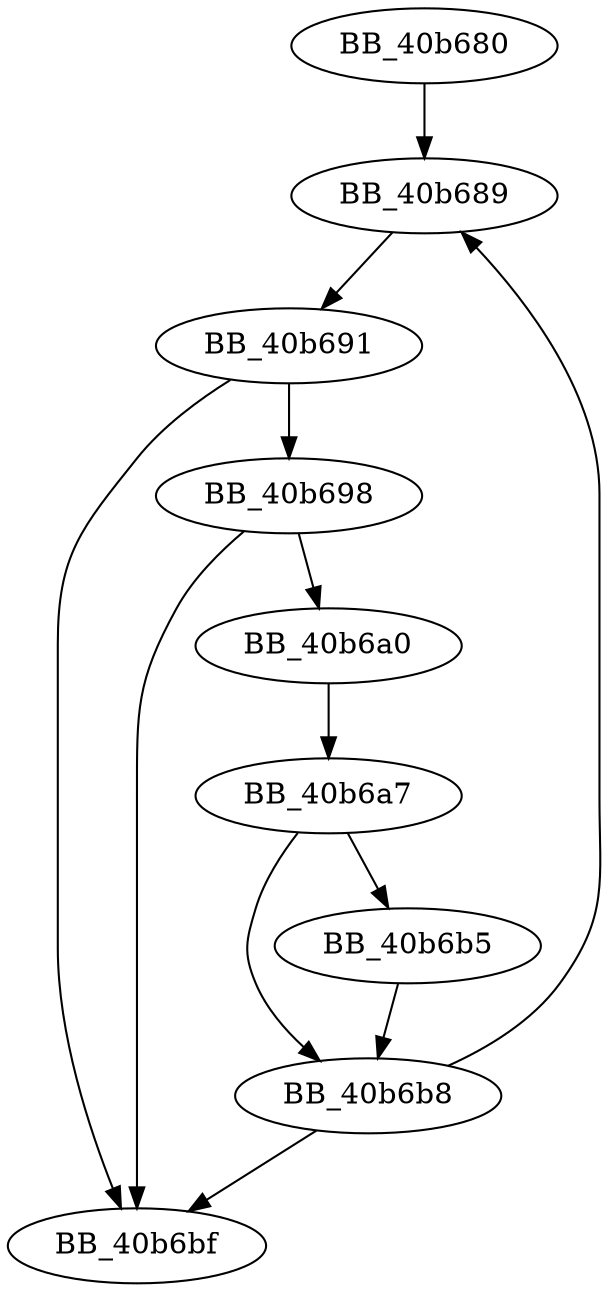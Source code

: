 DiGraph __malloc_crt{
BB_40b680->BB_40b689
BB_40b689->BB_40b691
BB_40b691->BB_40b698
BB_40b691->BB_40b6bf
BB_40b698->BB_40b6a0
BB_40b698->BB_40b6bf
BB_40b6a0->BB_40b6a7
BB_40b6a7->BB_40b6b5
BB_40b6a7->BB_40b6b8
BB_40b6b5->BB_40b6b8
BB_40b6b8->BB_40b689
BB_40b6b8->BB_40b6bf
}
